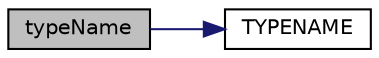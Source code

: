 digraph "typeName"
{
 // LATEX_PDF_SIZE
  edge [fontname="Helvetica",fontsize="10",labelfontname="Helvetica",labelfontsize="10"];
  node [fontname="Helvetica",fontsize="10",shape=record];
  rankdir="LR";
  Node1 [label="typeName",height=0.2,width=0.4,color="black", fillcolor="grey75", style="filled", fontcolor="black",tooltip=" "];
  Node1 -> Node2 [color="midnightblue",fontsize="10",style="solid",fontname="Helvetica"];
  Node2 [label="TYPENAME",height=0.2,width=0.4,color="black", fillcolor="white", style="filled",URL="$classpFlow_1_1Logical.html#a82ed7fb64538a39a226707ff49bdb7fa",tooltip="Type info."];
}
